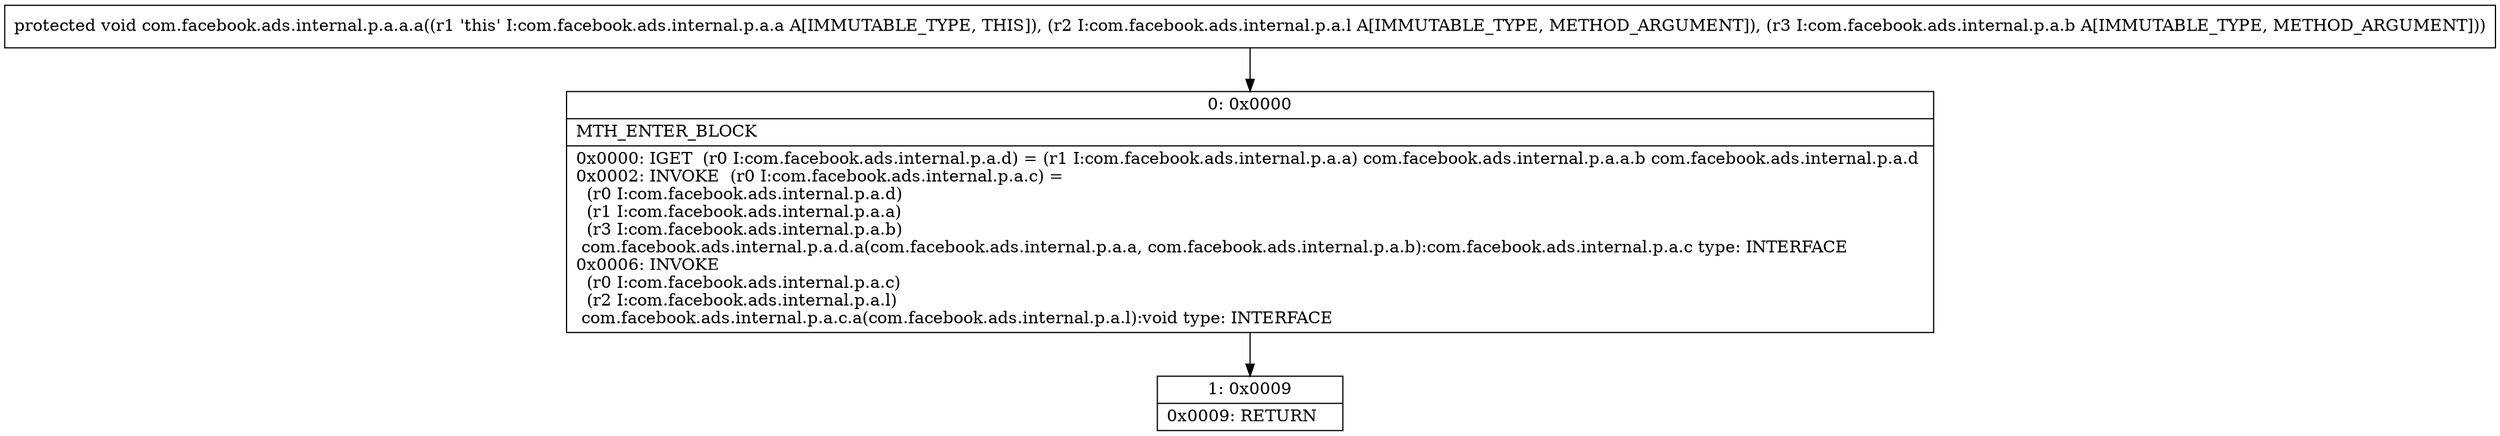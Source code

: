 digraph "CFG forcom.facebook.ads.internal.p.a.a.a(Lcom\/facebook\/ads\/internal\/p\/a\/l;Lcom\/facebook\/ads\/internal\/p\/a\/b;)V" {
Node_0 [shape=record,label="{0\:\ 0x0000|MTH_ENTER_BLOCK\l|0x0000: IGET  (r0 I:com.facebook.ads.internal.p.a.d) = (r1 I:com.facebook.ads.internal.p.a.a) com.facebook.ads.internal.p.a.a.b com.facebook.ads.internal.p.a.d \l0x0002: INVOKE  (r0 I:com.facebook.ads.internal.p.a.c) = \l  (r0 I:com.facebook.ads.internal.p.a.d)\l  (r1 I:com.facebook.ads.internal.p.a.a)\l  (r3 I:com.facebook.ads.internal.p.a.b)\l com.facebook.ads.internal.p.a.d.a(com.facebook.ads.internal.p.a.a, com.facebook.ads.internal.p.a.b):com.facebook.ads.internal.p.a.c type: INTERFACE \l0x0006: INVOKE  \l  (r0 I:com.facebook.ads.internal.p.a.c)\l  (r2 I:com.facebook.ads.internal.p.a.l)\l com.facebook.ads.internal.p.a.c.a(com.facebook.ads.internal.p.a.l):void type: INTERFACE \l}"];
Node_1 [shape=record,label="{1\:\ 0x0009|0x0009: RETURN   \l}"];
MethodNode[shape=record,label="{protected void com.facebook.ads.internal.p.a.a.a((r1 'this' I:com.facebook.ads.internal.p.a.a A[IMMUTABLE_TYPE, THIS]), (r2 I:com.facebook.ads.internal.p.a.l A[IMMUTABLE_TYPE, METHOD_ARGUMENT]), (r3 I:com.facebook.ads.internal.p.a.b A[IMMUTABLE_TYPE, METHOD_ARGUMENT])) }"];
MethodNode -> Node_0;
Node_0 -> Node_1;
}

